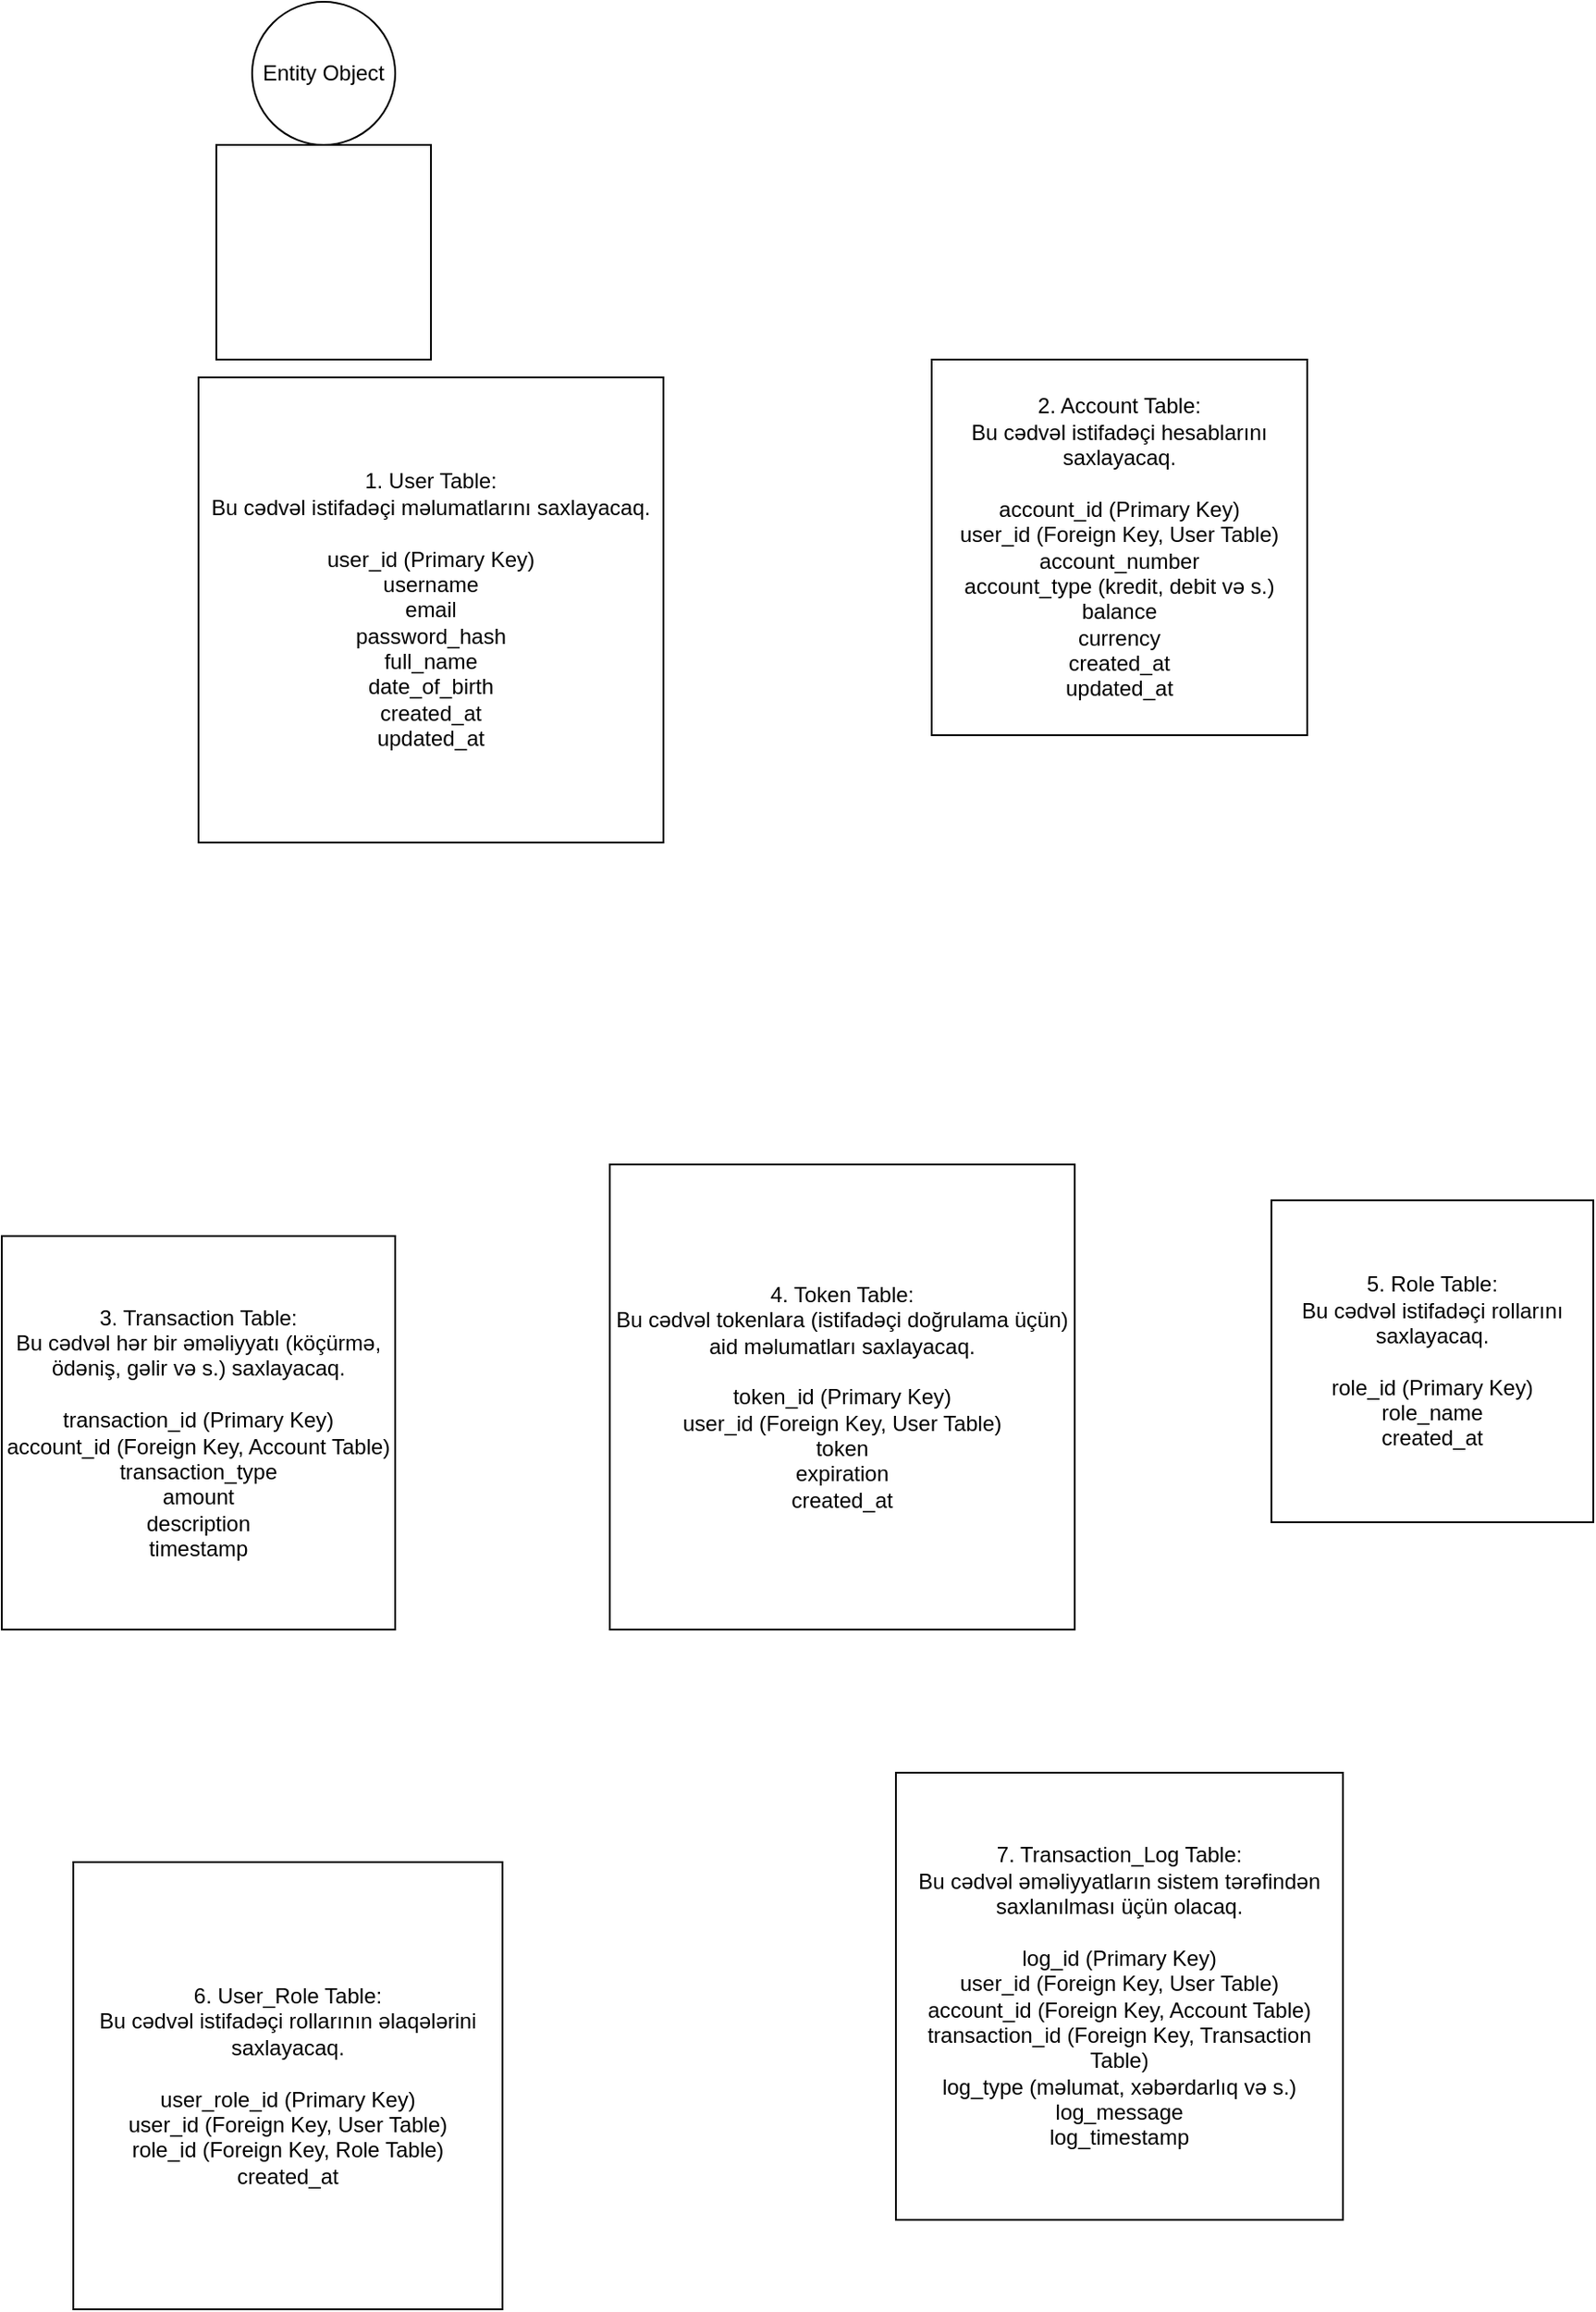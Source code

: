<mxfile version="21.6.9" type="github">
  <diagram name="Sayfa -1" id="xtpe9JXe6I9Ki-Vc6pJg">
    <mxGraphModel dx="875" dy="1690" grid="1" gridSize="10" guides="1" tooltips="1" connect="1" arrows="1" fold="1" page="1" pageScale="1" pageWidth="827" pageHeight="1169" math="0" shadow="0">
      <root>
        <mxCell id="0" />
        <mxCell id="1" parent="0" />
        <mxCell id="7SSCskWFhJTg-lQkZvSg-1" value="&lt;div&gt;1. User Table:&lt;/div&gt;&lt;div&gt;Bu cədvəl istifadəçi məlumatlarını saxlayacaq.&lt;/div&gt;&lt;div&gt;&lt;br&gt;&lt;/div&gt;&lt;div&gt;user_id (Primary Key)&lt;/div&gt;&lt;div&gt;username&lt;/div&gt;&lt;div&gt;email&lt;/div&gt;&lt;div&gt;password_hash&lt;/div&gt;&lt;div&gt;full_name&lt;/div&gt;&lt;div&gt;date_of_birth&lt;/div&gt;&lt;div&gt;created_at&lt;/div&gt;&lt;div&gt;updated_at&lt;/div&gt;" style="whiteSpace=wrap;html=1;aspect=fixed;" parent="1" vertex="1">
          <mxGeometry x="170" y="20" width="260" height="260" as="geometry" />
        </mxCell>
        <mxCell id="7SSCskWFhJTg-lQkZvSg-2" value="&lt;div&gt;2. Account Table:&lt;/div&gt;&lt;div&gt;Bu cədvəl istifadəçi hesablarını saxlayacaq.&lt;/div&gt;&lt;div&gt;&lt;br&gt;&lt;/div&gt;&lt;div&gt;account_id (Primary Key)&lt;/div&gt;&lt;div&gt;user_id (Foreign Key, User Table)&lt;/div&gt;&lt;div&gt;account_number&lt;/div&gt;&lt;div&gt;account_type (kredit, debit və s.)&lt;/div&gt;&lt;div&gt;balance&lt;/div&gt;&lt;div&gt;currency&lt;/div&gt;&lt;div&gt;created_at&lt;/div&gt;&lt;div&gt;updated_at&lt;/div&gt;" style="whiteSpace=wrap;html=1;aspect=fixed;" parent="1" vertex="1">
          <mxGeometry x="580" y="10" width="210" height="210" as="geometry" />
        </mxCell>
        <mxCell id="7SSCskWFhJTg-lQkZvSg-3" value="&lt;div&gt;3. Transaction Table:&lt;/div&gt;&lt;div&gt;Bu cədvəl hər bir əməliyyatı (köçürmə, ödəniş, gəlir və s.) saxlayacaq.&lt;/div&gt;&lt;div&gt;&lt;br&gt;&lt;/div&gt;&lt;div&gt;transaction_id (Primary Key)&lt;/div&gt;&lt;div&gt;account_id (Foreign Key, Account Table)&lt;/div&gt;&lt;div&gt;transaction_type&lt;/div&gt;&lt;div&gt;amount&lt;/div&gt;&lt;div&gt;description&lt;/div&gt;&lt;div&gt;timestamp&lt;/div&gt;" style="whiteSpace=wrap;html=1;aspect=fixed;" parent="1" vertex="1">
          <mxGeometry x="60" y="500" width="220" height="220" as="geometry" />
        </mxCell>
        <mxCell id="7SSCskWFhJTg-lQkZvSg-4" value="&lt;div&gt;4. Token Table:&lt;/div&gt;&lt;div&gt;Bu cədvəl tokenlara (istifadəçi doğrulama üçün) aid məlumatları saxlayacaq.&lt;/div&gt;&lt;div&gt;&lt;br&gt;&lt;/div&gt;&lt;div&gt;token_id (Primary Key)&lt;/div&gt;&lt;div&gt;user_id (Foreign Key, User Table)&lt;/div&gt;&lt;div&gt;token&lt;/div&gt;&lt;div&gt;expiration&lt;/div&gt;&lt;div&gt;created_at&lt;/div&gt;" style="whiteSpace=wrap;html=1;aspect=fixed;" parent="1" vertex="1">
          <mxGeometry x="400" y="460" width="260" height="260" as="geometry" />
        </mxCell>
        <mxCell id="7SSCskWFhJTg-lQkZvSg-5" value="&lt;div&gt;5. Role Table:&lt;/div&gt;&lt;div&gt;Bu cədvəl istifadəçi rollarını saxlayacaq.&lt;/div&gt;&lt;div&gt;&lt;br&gt;&lt;/div&gt;&lt;div&gt;role_id (Primary Key)&lt;/div&gt;&lt;div&gt;role_name&lt;/div&gt;&lt;div&gt;created_at&lt;/div&gt;" style="whiteSpace=wrap;html=1;aspect=fixed;" parent="1" vertex="1">
          <mxGeometry x="770" y="480" width="180" height="180" as="geometry" />
        </mxCell>
        <mxCell id="7SSCskWFhJTg-lQkZvSg-6" value="&lt;div&gt;6. User_Role Table:&lt;/div&gt;&lt;div&gt;Bu cədvəl istifadəçi rollarının əlaqələrini saxlayacaq.&lt;/div&gt;&lt;div&gt;&lt;br&gt;&lt;/div&gt;&lt;div&gt;user_role_id (Primary Key)&lt;/div&gt;&lt;div&gt;user_id (Foreign Key, User Table)&lt;/div&gt;&lt;div&gt;role_id (Foreign Key, Role Table)&lt;/div&gt;&lt;div&gt;created_at&lt;/div&gt;" style="rounded=0;whiteSpace=wrap;html=1;" parent="1" vertex="1">
          <mxGeometry x="100" y="850" width="240" height="250" as="geometry" />
        </mxCell>
        <mxCell id="7SSCskWFhJTg-lQkZvSg-7" value="&lt;div&gt;7. Transaction_Log Table:&lt;/div&gt;&lt;div&gt;Bu cədvəl əməliyyatların sistem tərəfindən saxlanılması üçün olacaq.&lt;/div&gt;&lt;div&gt;&lt;br&gt;&lt;/div&gt;&lt;div&gt;log_id (Primary Key)&lt;/div&gt;&lt;div&gt;user_id (Foreign Key, User Table)&lt;/div&gt;&lt;div&gt;account_id (Foreign Key, Account Table)&lt;/div&gt;&lt;div&gt;transaction_id (Foreign Key, Transaction Table)&lt;/div&gt;&lt;div&gt;log_type (məlumat, xəbərdarlıq və s.)&lt;/div&gt;&lt;div&gt;log_message&lt;/div&gt;&lt;div&gt;log_timestamp&lt;/div&gt;" style="whiteSpace=wrap;html=1;aspect=fixed;" parent="1" vertex="1">
          <mxGeometry x="560" y="800" width="250" height="250" as="geometry" />
        </mxCell>
        <mxCell id="7SSCskWFhJTg-lQkZvSg-8" value="Entity Object" style="ellipse;shape=umlEntity;whiteSpace=wrap;html=1;" parent="1" vertex="1">
          <mxGeometry x="200" y="-190" width="80" height="80" as="geometry" />
        </mxCell>
        <mxCell id="8y4tH2vPr7nnCzWugg39-1" value="" style="whiteSpace=wrap;html=1;aspect=fixed;" vertex="1" parent="1">
          <mxGeometry x="180" y="-110" width="120" height="120" as="geometry" />
        </mxCell>
      </root>
    </mxGraphModel>
  </diagram>
</mxfile>
